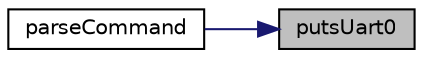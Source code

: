 digraph "putsUart0"
{
 // LATEX_PDF_SIZE
  edge [fontname="Helvetica",fontsize="10",labelfontname="Helvetica",labelfontsize="10"];
  node [fontname="Helvetica",fontsize="10",shape=record];
  rankdir="RL";
  Node44 [label="putsUart0",height=0.2,width=0.4,color="black", fillcolor="grey75", style="filled", fontcolor="black",tooltip="Blocking function that writes a string when the UART buffer is not full."];
  Node44 -> Node45 [dir="back",color="midnightblue",fontsize="10",style="solid",fontname="Helvetica"];
  Node45 [label="parseCommand",height=0.2,width=0.4,color="black", fillcolor="white", style="filled",URL="$satej__matthew_8c.html#a784ef656236362513864c6ba3507e22d",tooltip="Function to parse commands from UART0 and execute functions or set flags."];
}
